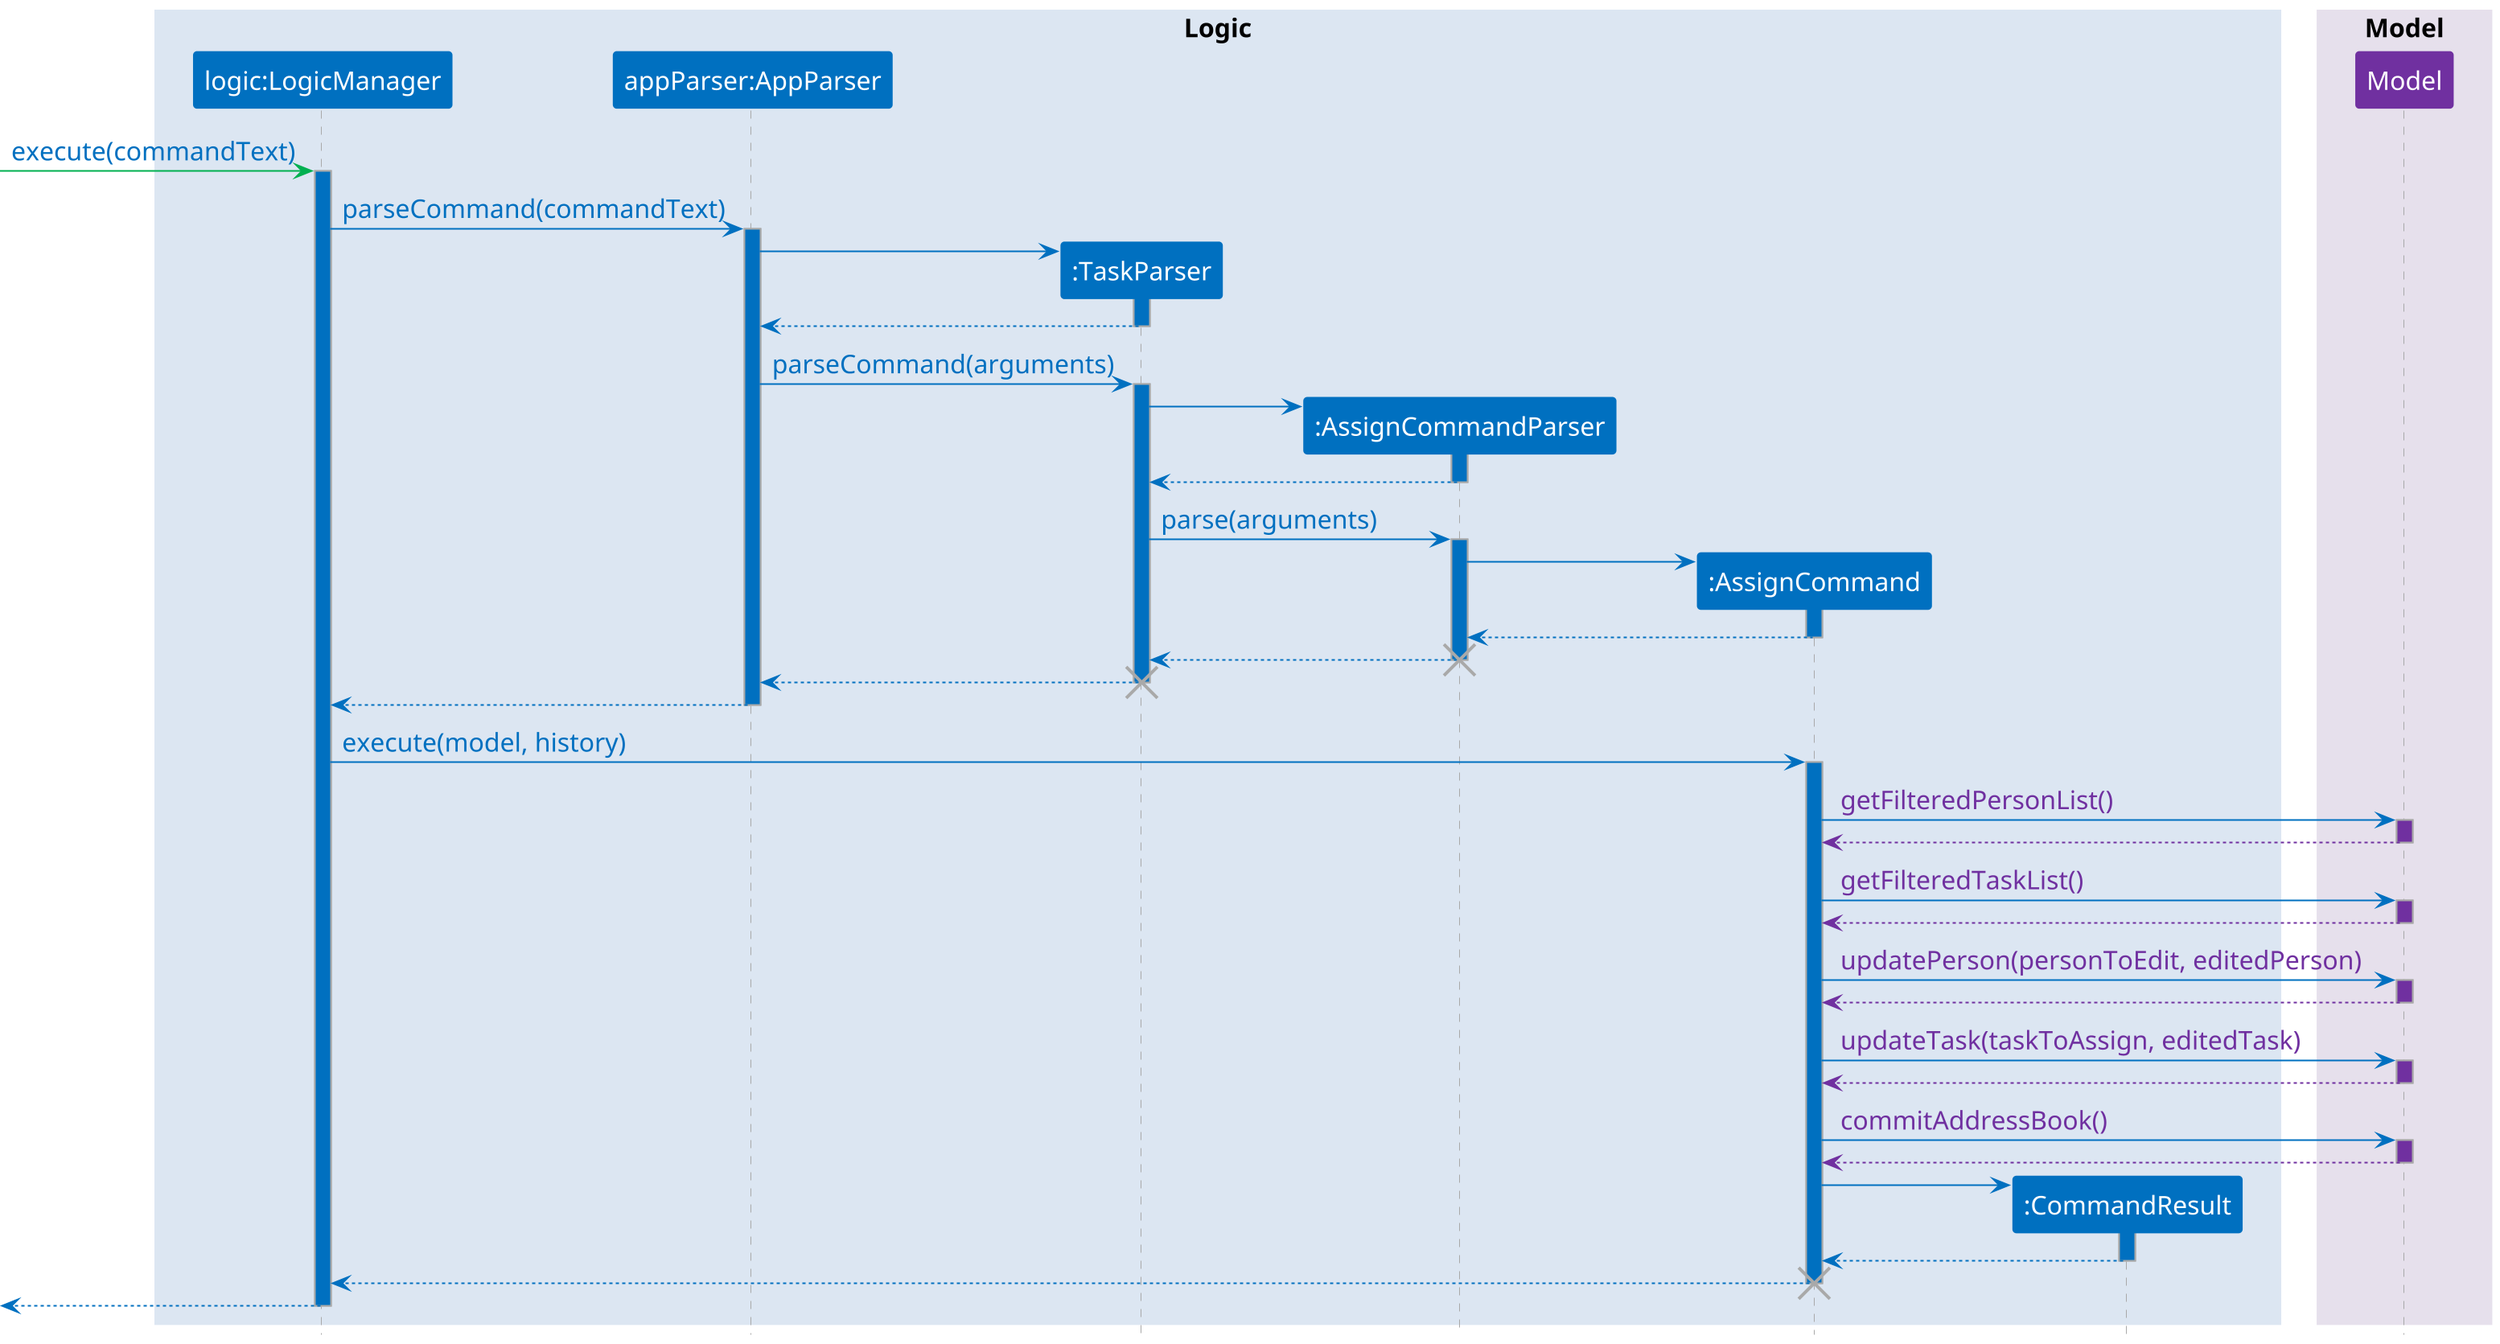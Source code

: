 @startuml
scale 2
skinparam defaultFontName Calibri
skinparam defaultFontSize 16
skinparam BoxPadding 10
skinparam ParticipantPadding 20
skinparam shadowing false
hide stereotype

skinparam sequence {
    BoxBorderColor transparent
    BoxFontSize 20
    ParticipantBorderColor #0070C0
    ParticipantBackgroundColor #0070C0
    ParticipantFontColor #FFFFFF
    ParticipantBorderColor<<ui>> #00B050
    ParticipantBackgroundColor<<ui>> #00B050
    ParticipantBorderColor<<logic>> #0070C0
    ParticipantBackgroundColor<<logic>> #0070C0
    ParticipantBorderColor<<model>> #7030A0
    ParticipantBackgroundColor<<model>> #7030A0
    LifeLineBorderColor DarkGrey
    LifeLineBackgroundColor #0070C0
    ParticipantFontColor #FFFFFF
    ArrowColor #0070C0
    ArrowBorderColor #0070C0
    ArrowFontColor #0070C0
}

hide footbox

box "Logic" #DCE6F2
    participant logicManager as "logic:LogicManager" <<logic>>
    participant appParser as "appParser:AppParser" <<logic>>
    participant taskParser as ":TaskParser" <<logic>>
    participant assignCommandParser as ":AssignCommandParser" <<logic>>
    participant assignCommand as ":AssignCommand" <<logic>>
    participant commandResult as ":CommandResult" <<logic>>
end box
box "Model" #E6E0EC
    participant model as "Model" <<model>>
end box

[-[#00B050]> logicManager: execute(commandText)
activate logicManager

logicManager -> appParser: parseCommand(commandText)

create taskParser
activate appParser
appParser -> taskParser
activate taskParser
taskParser --> appParser
deactivate taskParser

appParser -> taskParser: parseCommand(arguments)
activate taskParser

create assignCommandParser
taskParser -> assignCommandParser
activate assignCommandParser
assignCommandParser --> taskParser
deactivate assignCommandParser

taskParser -> assignCommandParser: parse(arguments)
activate assignCommandParser

create assignCommand
assignCommandParser -> assignCommand
activate assignCommand
assignCommand --> assignCommandParser
deactivate assignCommand

assignCommandParser --> taskParser
deactivate assignCommandParser
destroy assignCommandParser

taskParser --> appParser
deactivate taskParser
destroy taskParser

appParser --> logicManager
deactivate appParser

logicManager -> assignCommand: execute(model, history)
activate assignCommand

assignCommand -> model: <color:#7030A0> getFilteredPersonList()
activate model #7030A0
model --[#7030A0]> assignCommand
deactivate model

assignCommand -> model: <color:#7030A0> getFilteredTaskList()
activate model #7030A0
model --[#7030A0]> assignCommand
deactivate model

assignCommand -> model: <color:#7030A0> updatePerson(personToEdit, editedPerson)
activate model #7030A0
model --[#7030A0]> assignCommand
deactivate model

assignCommand -> model: <color:#7030A0> updateTask(taskToAssign, editedTask)
activate model #7030A0
model --[#7030A0]> assignCommand
deactivate model

assignCommand -> model: <color:#7030A0> commitAddressBook()
activate model #7030A0
model --[#7030A0]> assignCommand
deactivate model

create commandResult
assignCommand -> commandResult
activate commandResult
commandResult --> assignCommand
deactivate commandResult

assignCommand --> logicManager
deactivate assignCommand
destroy assignCommand


logicManager -->[
deactivate logicManager
@enduml
